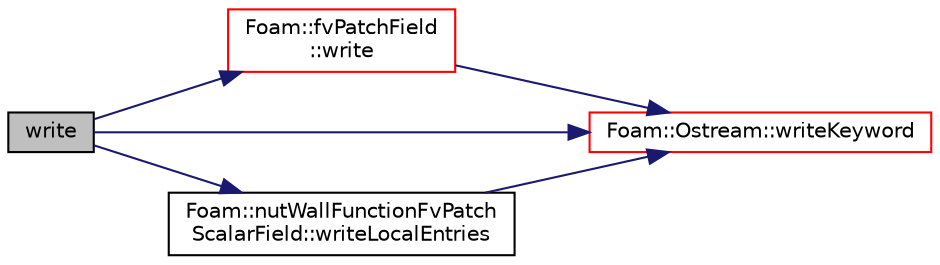 digraph "write"
{
  bgcolor="transparent";
  edge [fontname="Helvetica",fontsize="10",labelfontname="Helvetica",labelfontsize="10"];
  node [fontname="Helvetica",fontsize="10",shape=record];
  rankdir="LR";
  Node1 [label="write",height=0.2,width=0.4,color="black", fillcolor="grey75", style="filled", fontcolor="black"];
  Node1 -> Node2 [color="midnightblue",fontsize="10",style="solid",fontname="Helvetica"];
  Node2 [label="Foam::fvPatchField\l::write",height=0.2,width=0.4,color="red",URL="$a00878.html#a0941061ad5a26be83b4107d05750ace6",tooltip="Write. "];
  Node2 -> Node3 [color="midnightblue",fontsize="10",style="solid",fontname="Helvetica"];
  Node3 [label="Foam::Ostream::writeKeyword",height=0.2,width=0.4,color="red",URL="$a01725.html#a3c58b2bb9174ea3c4a5fa58095d1290e",tooltip="Write the keyword followed by an appropriate indentation. "];
  Node1 -> Node3 [color="midnightblue",fontsize="10",style="solid",fontname="Helvetica"];
  Node1 -> Node4 [color="midnightblue",fontsize="10",style="solid",fontname="Helvetica"];
  Node4 [label="Foam::nutWallFunctionFvPatch\lScalarField::writeLocalEntries",height=0.2,width=0.4,color="black",URL="$a01673.html#a80ea4d185acff1512e1eabb1f75abdbc",tooltip="Write local wall function variables. "];
  Node4 -> Node3 [color="midnightblue",fontsize="10",style="solid",fontname="Helvetica"];
}
